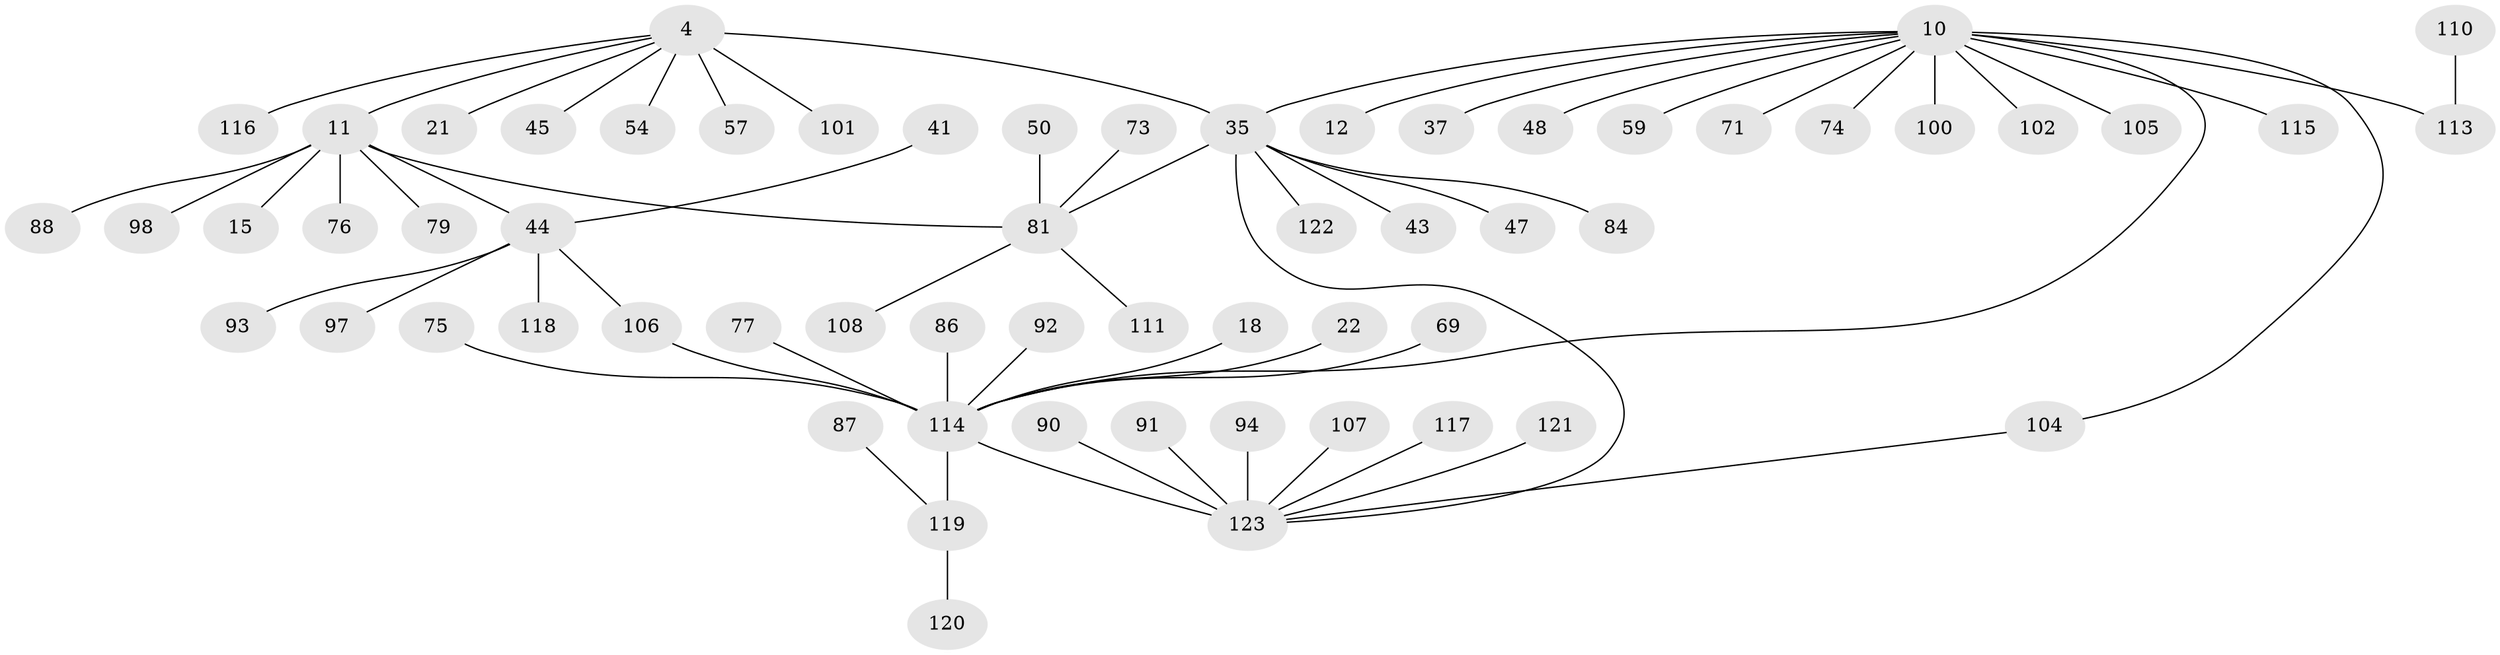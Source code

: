 // original degree distribution, {13: 0.008130081300813009, 4: 0.08943089430894309, 10: 0.016260162601626018, 7: 0.032520325203252036, 5: 0.024390243902439025, 3: 0.056910569105691054, 2: 0.21951219512195122, 1: 0.5447154471544715, 6: 0.008130081300813009}
// Generated by graph-tools (version 1.1) at 2025/46/03/09/25 04:46:56]
// undirected, 61 vertices, 64 edges
graph export_dot {
graph [start="1"]
  node [color=gray90,style=filled];
  4;
  10 [super="+1+2"];
  11;
  12;
  15;
  18;
  21;
  22;
  35 [super="+28+5"];
  37;
  41;
  43;
  44 [super="+30"];
  45;
  47;
  48;
  50;
  54;
  57;
  59;
  69;
  71 [super="+42"];
  73;
  74;
  75;
  76;
  77 [super="+72"];
  79 [super="+52"];
  81 [super="+39+61+80"];
  84;
  86;
  87;
  88;
  90;
  91;
  92;
  93;
  94 [super="+89"];
  97;
  98 [super="+60"];
  100;
  101 [super="+55"];
  102;
  104;
  105;
  106 [super="+64+95"];
  107;
  108 [super="+62"];
  110;
  111;
  113 [super="+36"];
  114 [super="+17+9+49+7"];
  115 [super="+13"];
  116 [super="+53+58+103+109"];
  117;
  118;
  119 [super="+83+96"];
  120;
  121;
  122 [super="+99"];
  123 [super="+67+82+112"];
  4 -- 11;
  4 -- 21;
  4 -- 35 [weight=3];
  4 -- 45;
  4 -- 54;
  4 -- 57;
  4 -- 116;
  4 -- 101;
  10 -- 105;
  10 -- 102;
  10 -- 12;
  10 -- 74;
  10 -- 104;
  10 -- 59;
  10 -- 48;
  10 -- 100;
  10 -- 37;
  10 -- 114 [weight=2];
  10 -- 35;
  10 -- 113;
  10 -- 115;
  10 -- 71;
  11 -- 15;
  11 -- 44 [weight=2];
  11 -- 76;
  11 -- 88;
  11 -- 81 [weight=2];
  11 -- 79;
  11 -- 98;
  18 -- 114;
  22 -- 114;
  35 -- 47;
  35 -- 43;
  35 -- 84;
  35 -- 81;
  35 -- 123;
  35 -- 122;
  41 -- 44;
  44 -- 93;
  44 -- 118;
  44 -- 97;
  44 -- 106;
  50 -- 81;
  69 -- 114;
  73 -- 81;
  75 -- 114;
  77 -- 114;
  81 -- 111;
  81 -- 108;
  86 -- 114;
  87 -- 119;
  90 -- 123;
  91 -- 123;
  92 -- 114;
  94 -- 123;
  104 -- 123;
  106 -- 114;
  107 -- 123;
  110 -- 113;
  114 -- 123 [weight=3];
  114 -- 119 [weight=2];
  117 -- 123;
  119 -- 120;
  121 -- 123;
}

